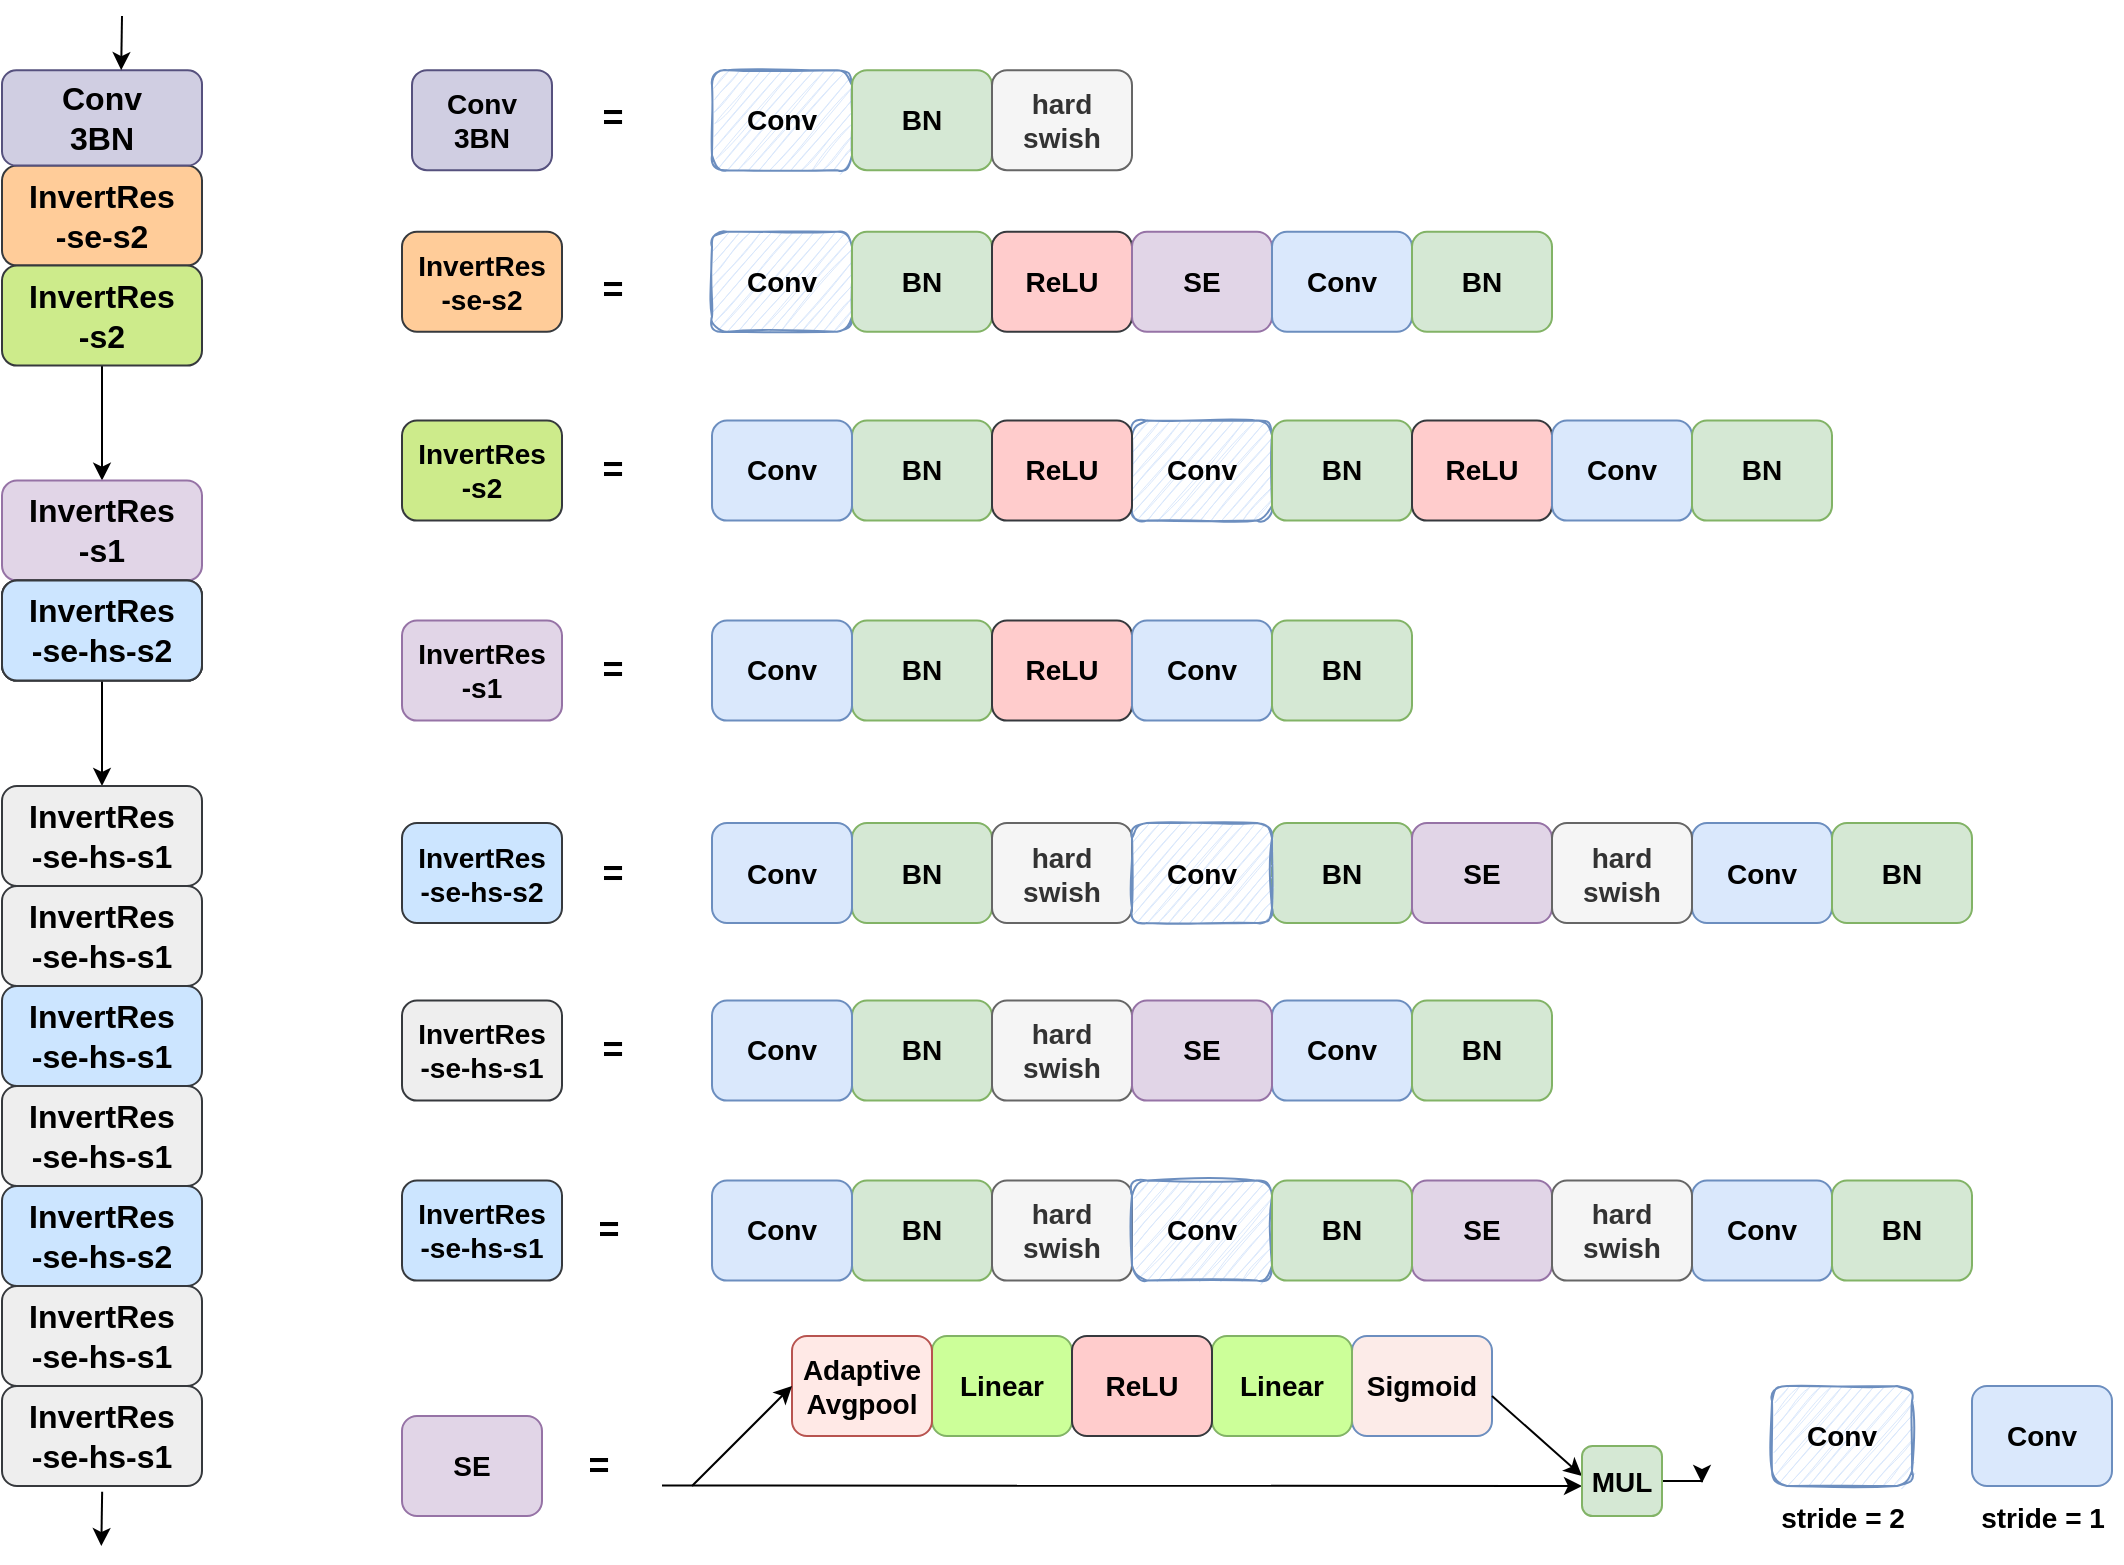 <mxfile version="18.0.5" type="github">
  <diagram id="fFLvebXXGbW9vtuVLZE-" name="Page-1">
    <mxGraphModel dx="1422" dy="762" grid="1" gridSize="10" guides="1" tooltips="1" connect="1" arrows="1" fold="1" page="1" pageScale="1" pageWidth="2339" pageHeight="3300" math="0" shadow="0">
      <root>
        <mxCell id="0" />
        <mxCell id="1" parent="0" />
        <mxCell id="UiQHVCy8hmidQ73-cAbD-14" value="&lt;b&gt;&lt;font style=&quot;font-size: 14px&quot;&gt;Conv&lt;br&gt;3BN&lt;/font&gt;&lt;/b&gt;" style="rounded=1;whiteSpace=wrap;html=1;fillColor=#d0cee2;strokeColor=#56517e;" parent="1" vertex="1">
          <mxGeometry x="805" y="147.09" width="70" height="50" as="geometry" />
        </mxCell>
        <mxCell id="UiQHVCy8hmidQ73-cAbD-15" value="&lt;b&gt;&lt;font style=&quot;font-size: 14px&quot;&gt;Conv&lt;br&gt;&lt;/font&gt;&lt;/b&gt;" style="rounded=1;whiteSpace=wrap;html=1;fillColor=#dae8fc;strokeColor=#6c8ebf;sketch=1;" parent="1" vertex="1">
          <mxGeometry x="955" y="147.09" width="70" height="50" as="geometry" />
        </mxCell>
        <mxCell id="UiQHVCy8hmidQ73-cAbD-16" value="&lt;b&gt;&lt;font style=&quot;font-size: 14px&quot;&gt;BN&lt;br&gt;&lt;/font&gt;&lt;/b&gt;" style="rounded=1;whiteSpace=wrap;html=1;fillColor=#d5e8d4;strokeColor=#82b366;" parent="1" vertex="1">
          <mxGeometry x="1025" y="147.09" width="70" height="50" as="geometry" />
        </mxCell>
        <mxCell id="UiQHVCy8hmidQ73-cAbD-18" value="&lt;b&gt;&lt;font style=&quot;font-size: 18px&quot;&gt;=&lt;/font&gt;&lt;/b&gt;" style="text;html=1;align=center;verticalAlign=middle;resizable=0;points=[];autosize=1;strokeColor=none;fillColor=none;fontSize=14;" parent="1" vertex="1">
          <mxGeometry x="890" y="161.09" width="30" height="20" as="geometry" />
        </mxCell>
        <mxCell id="UiQHVCy8hmidQ73-cAbD-123" value="&lt;b&gt;&lt;font style=&quot;font-size: 14px&quot;&gt;Conv&lt;br&gt;&lt;/font&gt;&lt;/b&gt;" style="rounded=1;whiteSpace=wrap;html=1;fillColor=#dae8fc;strokeColor=#6c8ebf;gradientColor=none;glass=0;sketch=1;" parent="1" vertex="1">
          <mxGeometry x="1485" y="805.0" width="70" height="50" as="geometry" />
        </mxCell>
        <mxCell id="UiQHVCy8hmidQ73-cAbD-124" value="&lt;b&gt;&lt;font style=&quot;font-size: 14px&quot;&gt;stride = 2&lt;/font&gt;&lt;/b&gt;" style="text;html=1;align=center;verticalAlign=middle;resizable=0;points=[];autosize=1;strokeColor=none;fillColor=none;fontSize=18;" parent="1" vertex="1">
          <mxGeometry x="1480" y="855.0" width="80" height="30" as="geometry" />
        </mxCell>
        <mxCell id="UiQHVCy8hmidQ73-cAbD-125" value="&lt;b&gt;&lt;font style=&quot;font-size: 14px&quot;&gt;stride = 1&lt;/font&gt;&lt;/b&gt;" style="text;html=1;align=center;verticalAlign=middle;resizable=0;points=[];autosize=1;strokeColor=none;fillColor=none;fontSize=18;" parent="1" vertex="1">
          <mxGeometry x="1580" y="855.0" width="80" height="30" as="geometry" />
        </mxCell>
        <mxCell id="UiQHVCy8hmidQ73-cAbD-126" value="&lt;b&gt;&lt;font style=&quot;font-size: 14px&quot;&gt;Conv&lt;br&gt;&lt;/font&gt;&lt;/b&gt;" style="rounded=1;whiteSpace=wrap;html=1;fillColor=#dae8fc;strokeColor=#6c8ebf;" parent="1" vertex="1">
          <mxGeometry x="1585" y="805.0" width="70" height="50" as="geometry" />
        </mxCell>
        <mxCell id="UiQHVCy8hmidQ73-cAbD-127" value="&lt;b style=&quot;font-size: 16px;&quot;&gt;&lt;font style=&quot;font-size: 16px;&quot;&gt;InvertRes&lt;br&gt;-se-s2&lt;br&gt;&lt;/font&gt;&lt;/b&gt;" style="rounded=1;whiteSpace=wrap;html=1;fillColor=#ffcc99;strokeColor=#36393d;" parent="1" vertex="1">
          <mxGeometry x="600" y="194.79" width="100" height="50" as="geometry" />
        </mxCell>
        <mxCell id="UiQHVCy8hmidQ73-cAbD-128" value="&lt;b style=&quot;font-size: 16px;&quot;&gt;&lt;font style=&quot;font-size: 16px;&quot;&gt;Conv&lt;br&gt;3BN&lt;/font&gt;&lt;/b&gt;" style="rounded=1;whiteSpace=wrap;html=1;fillColor=#d0cee2;strokeColor=#56517e;" parent="1" vertex="1">
          <mxGeometry x="600" y="147.09" width="100" height="47.7" as="geometry" />
        </mxCell>
        <mxCell id="UiQHVCy8hmidQ73-cAbD-268" value="" style="edgeStyle=orthogonalEdgeStyle;rounded=0;orthogonalLoop=1;jettySize=auto;html=1;entryX=0.5;entryY=0;entryDx=0;entryDy=0;" parent="1" source="UiQHVCy8hmidQ73-cAbD-180" target="UiQHVCy8hmidQ73-cAbD-181" edge="1">
          <mxGeometry relative="1" as="geometry" />
        </mxCell>
        <mxCell id="UiQHVCy8hmidQ73-cAbD-180" value="&lt;b style=&quot;font-size: 16px;&quot;&gt;&lt;font style=&quot;font-size: 16px;&quot;&gt;InvertRes&lt;br&gt;-s2&lt;br&gt;&lt;/font&gt;&lt;/b&gt;" style="rounded=1;whiteSpace=wrap;html=1;fillColor=#cdeb8b;strokeColor=#36393d;" parent="1" vertex="1">
          <mxGeometry x="600" y="244.79" width="100" height="50" as="geometry" />
        </mxCell>
        <mxCell id="UiQHVCy8hmidQ73-cAbD-181" value="&lt;b style=&quot;font-size: 16px;&quot;&gt;&lt;font style=&quot;font-size: 16px;&quot;&gt;InvertRes&lt;br&gt;-s1&lt;br&gt;&lt;/font&gt;&lt;/b&gt;" style="rounded=1;whiteSpace=wrap;html=1;fillColor=#e1d5e7;strokeColor=#9673a6;" parent="1" vertex="1">
          <mxGeometry x="600" y="352.31" width="100" height="50" as="geometry" />
        </mxCell>
        <mxCell id="UiQHVCy8hmidQ73-cAbD-269" value="" style="edgeStyle=orthogonalEdgeStyle;rounded=0;orthogonalLoop=1;jettySize=auto;html=1;entryX=0.5;entryY=0;entryDx=0;entryDy=0;" parent="1" source="UiQHVCy8hmidQ73-cAbD-182" target="UiQHVCy8hmidQ73-cAbD-183" edge="1">
          <mxGeometry relative="1" as="geometry" />
        </mxCell>
        <mxCell id="UiQHVCy8hmidQ73-cAbD-182" value="&lt;b&gt;&lt;font style=&quot;font-size: 14px&quot;&gt;InvertRes&lt;br&gt;-se-hs-s2&lt;br&gt;&lt;/font&gt;&lt;/b&gt;" style="rounded=1;whiteSpace=wrap;html=1;fillColor=#cce5ff;strokeColor=#36393d;" parent="1" vertex="1">
          <mxGeometry x="600" y="402.31" width="100" height="50" as="geometry" />
        </mxCell>
        <mxCell id="UiQHVCy8hmidQ73-cAbD-183" value="&lt;b style=&quot;font-size: 16px;&quot;&gt;&lt;font style=&quot;font-size: 16px;&quot;&gt;InvertRes&lt;br&gt;-se-hs-s1&lt;br&gt;&lt;/font&gt;&lt;/b&gt;" style="rounded=1;whiteSpace=wrap;html=1;fillColor=#eeeeee;strokeColor=#36393d;" parent="1" vertex="1">
          <mxGeometry x="600" y="505" width="100" height="50" as="geometry" />
        </mxCell>
        <mxCell id="UiQHVCy8hmidQ73-cAbD-184" value="&lt;b style=&quot;font-size: 16px;&quot;&gt;&lt;font style=&quot;font-size: 16px;&quot;&gt;InvertRes&lt;br&gt;-se-hs-s1&lt;br&gt;&lt;/font&gt;&lt;/b&gt;" style="rounded=1;whiteSpace=wrap;html=1;fillColor=#eeeeee;strokeColor=#36393d;" parent="1" vertex="1">
          <mxGeometry x="600" y="555" width="100" height="50" as="geometry" />
        </mxCell>
        <mxCell id="UiQHVCy8hmidQ73-cAbD-185" value="&lt;b style=&quot;font-size: 16px;&quot;&gt;&lt;font style=&quot;font-size: 16px;&quot;&gt;InvertRes&lt;br&gt;-se-hs-s1&lt;br&gt;&lt;/font&gt;&lt;/b&gt;" style="rounded=1;whiteSpace=wrap;html=1;fillColor=#cce5ff;strokeColor=#36393d;" parent="1" vertex="1">
          <mxGeometry x="600" y="605" width="100" height="50" as="geometry" />
        </mxCell>
        <mxCell id="UiQHVCy8hmidQ73-cAbD-186" value="&lt;b style=&quot;font-size: 16px;&quot;&gt;&lt;font style=&quot;font-size: 16px;&quot;&gt;InvertRes&lt;br&gt;-se-hs-s1&lt;br&gt;&lt;/font&gt;&lt;/b&gt;" style="rounded=1;whiteSpace=wrap;html=1;fillColor=#eeeeee;strokeColor=#36393d;" parent="1" vertex="1">
          <mxGeometry x="600" y="655" width="100" height="50" as="geometry" />
        </mxCell>
        <mxCell id="UiQHVCy8hmidQ73-cAbD-187" value="&lt;b style=&quot;font-size: 16px;&quot;&gt;&lt;font style=&quot;font-size: 16px;&quot;&gt;InvertRes&lt;br&gt;-se-hs-s2&lt;br&gt;&lt;/font&gt;&lt;/b&gt;" style="rounded=1;whiteSpace=wrap;html=1;fillColor=#cce5ff;strokeColor=#36393d;" parent="1" vertex="1">
          <mxGeometry x="600" y="705" width="100" height="50" as="geometry" />
        </mxCell>
        <mxCell id="UiQHVCy8hmidQ73-cAbD-188" value="&lt;b style=&quot;font-size: 16px;&quot;&gt;&lt;font style=&quot;font-size: 16px;&quot;&gt;InvertRes&lt;br&gt;-se-hs-s1&lt;br&gt;&lt;/font&gt;&lt;/b&gt;" style="rounded=1;whiteSpace=wrap;html=1;fillColor=#eeeeee;strokeColor=#36393d;" parent="1" vertex="1">
          <mxGeometry x="600" y="755" width="100" height="50" as="geometry" />
        </mxCell>
        <mxCell id="UiQHVCy8hmidQ73-cAbD-189" value="&lt;b style=&quot;font-size: 16px;&quot;&gt;&lt;font style=&quot;font-size: 16px;&quot;&gt;InvertRes&lt;br&gt;-se-hs-s1&lt;br&gt;&lt;/font&gt;&lt;/b&gt;" style="rounded=1;whiteSpace=wrap;html=1;fillColor=#eeeeee;strokeColor=#36393d;" parent="1" vertex="1">
          <mxGeometry x="600" y="805" width="100" height="50" as="geometry" />
        </mxCell>
        <mxCell id="UiQHVCy8hmidQ73-cAbD-190" value="&lt;b&gt;&lt;font style=&quot;font-size: 14px&quot;&gt;InvertRes&lt;br&gt;-se-s2&lt;br&gt;&lt;/font&gt;&lt;/b&gt;" style="rounded=1;whiteSpace=wrap;html=1;fillColor=#ffcc99;strokeColor=#36393d;" parent="1" vertex="1">
          <mxGeometry x="800" y="227.9" width="80" height="50" as="geometry" />
        </mxCell>
        <mxCell id="UiQHVCy8hmidQ73-cAbD-191" value="&lt;b&gt;&lt;font style=&quot;font-size: 18px&quot;&gt;=&lt;/font&gt;&lt;/b&gt;" style="text;html=1;align=center;verticalAlign=middle;resizable=0;points=[];autosize=1;strokeColor=none;fillColor=none;fontSize=14;" parent="1" vertex="1">
          <mxGeometry x="890" y="247.4" width="30" height="20" as="geometry" />
        </mxCell>
        <mxCell id="UiQHVCy8hmidQ73-cAbD-192" value="&lt;b&gt;&lt;font style=&quot;font-size: 14px&quot;&gt;Conv&lt;br&gt;&lt;/font&gt;&lt;/b&gt;" style="rounded=1;whiteSpace=wrap;html=1;fillColor=#dae8fc;strokeColor=#6c8ebf;sketch=1;" parent="1" vertex="1">
          <mxGeometry x="955" y="227.9" width="70" height="50" as="geometry" />
        </mxCell>
        <mxCell id="UiQHVCy8hmidQ73-cAbD-193" value="&lt;b&gt;&lt;font style=&quot;font-size: 14px&quot;&gt;BN&lt;br&gt;&lt;/font&gt;&lt;/b&gt;" style="rounded=1;whiteSpace=wrap;html=1;fillColor=#d5e8d4;strokeColor=#82b366;" parent="1" vertex="1">
          <mxGeometry x="1025" y="227.9" width="70" height="50" as="geometry" />
        </mxCell>
        <mxCell id="UiQHVCy8hmidQ73-cAbD-194" value="&lt;b&gt;&lt;font style=&quot;font-size: 14px&quot;&gt;ReLU&lt;br&gt;&lt;/font&gt;&lt;/b&gt;" style="rounded=1;whiteSpace=wrap;html=1;fillColor=#ffcccc;strokeColor=#36393d;" parent="1" vertex="1">
          <mxGeometry x="1095" y="227.9" width="70" height="50" as="geometry" />
        </mxCell>
        <mxCell id="UiQHVCy8hmidQ73-cAbD-195" value="&lt;b&gt;&lt;font style=&quot;font-size: 14px&quot;&gt;SE&lt;br&gt;&lt;/font&gt;&lt;/b&gt;" style="rounded=1;whiteSpace=wrap;html=1;fillColor=#e1d5e7;strokeColor=#9673a6;" parent="1" vertex="1">
          <mxGeometry x="1165" y="227.9" width="70" height="50" as="geometry" />
        </mxCell>
        <mxCell id="UiQHVCy8hmidQ73-cAbD-198" value="&lt;b&gt;&lt;font style=&quot;font-size: 14px&quot;&gt;Conv&lt;br&gt;&lt;/font&gt;&lt;/b&gt;" style="rounded=1;whiteSpace=wrap;html=1;fillColor=#dae8fc;strokeColor=#6c8ebf;" parent="1" vertex="1">
          <mxGeometry x="1235" y="227.9" width="70" height="50" as="geometry" />
        </mxCell>
        <mxCell id="UiQHVCy8hmidQ73-cAbD-199" value="&lt;b&gt;&lt;font style=&quot;font-size: 14px&quot;&gt;BN&lt;br&gt;&lt;/font&gt;&lt;/b&gt;" style="rounded=1;whiteSpace=wrap;html=1;fillColor=#d5e8d4;strokeColor=#82b366;" parent="1" vertex="1">
          <mxGeometry x="1305" y="227.9" width="70" height="50" as="geometry" />
        </mxCell>
        <mxCell id="UiQHVCy8hmidQ73-cAbD-200" value="&lt;b&gt;&lt;font style=&quot;font-size: 14px&quot;&gt;InvertRes&lt;br&gt;-s2&lt;br&gt;&lt;/font&gt;&lt;/b&gt;" style="rounded=1;whiteSpace=wrap;html=1;fillColor=#cdeb8b;strokeColor=#36393d;" parent="1" vertex="1">
          <mxGeometry x="800" y="322.31" width="80" height="50" as="geometry" />
        </mxCell>
        <mxCell id="UiQHVCy8hmidQ73-cAbD-201" value="&lt;b&gt;&lt;font style=&quot;font-size: 18px&quot;&gt;=&lt;/font&gt;&lt;/b&gt;" style="text;html=1;align=center;verticalAlign=middle;resizable=0;points=[];autosize=1;strokeColor=none;fillColor=none;fontSize=14;" parent="1" vertex="1">
          <mxGeometry x="890" y="337.31" width="30" height="20" as="geometry" />
        </mxCell>
        <mxCell id="UiQHVCy8hmidQ73-cAbD-202" value="&lt;b&gt;&lt;font style=&quot;font-size: 14px&quot;&gt;Conv&lt;br&gt;&lt;/font&gt;&lt;/b&gt;" style="rounded=1;whiteSpace=wrap;html=1;fillColor=#dae8fc;strokeColor=#6c8ebf;sketch=1;" parent="1" vertex="1">
          <mxGeometry x="1165" y="322.31" width="70" height="50" as="geometry" />
        </mxCell>
        <mxCell id="UiQHVCy8hmidQ73-cAbD-203" value="&lt;b&gt;&lt;font style=&quot;font-size: 14px&quot;&gt;BN&lt;br&gt;&lt;/font&gt;&lt;/b&gt;" style="rounded=1;whiteSpace=wrap;html=1;fillColor=#d5e8d4;strokeColor=#82b366;" parent="1" vertex="1">
          <mxGeometry x="1025" y="322.31" width="70" height="50" as="geometry" />
        </mxCell>
        <mxCell id="UiQHVCy8hmidQ73-cAbD-204" value="&lt;b&gt;&lt;font style=&quot;font-size: 14px&quot;&gt;ReLU&lt;br&gt;&lt;/font&gt;&lt;/b&gt;" style="rounded=1;whiteSpace=wrap;html=1;fillColor=#ffcccc;strokeColor=#36393d;" parent="1" vertex="1">
          <mxGeometry x="1095" y="322.31" width="70" height="50" as="geometry" />
        </mxCell>
        <mxCell id="UiQHVCy8hmidQ73-cAbD-206" value="&lt;b&gt;&lt;font style=&quot;font-size: 14px&quot;&gt;Conv&lt;br&gt;&lt;/font&gt;&lt;/b&gt;" style="rounded=1;whiteSpace=wrap;html=1;fillColor=#dae8fc;strokeColor=#6c8ebf;" parent="1" vertex="1">
          <mxGeometry x="955" y="322.31" width="70" height="50" as="geometry" />
        </mxCell>
        <mxCell id="UiQHVCy8hmidQ73-cAbD-207" value="&lt;b&gt;&lt;font style=&quot;font-size: 14px&quot;&gt;BN&lt;br&gt;&lt;/font&gt;&lt;/b&gt;" style="rounded=1;whiteSpace=wrap;html=1;fillColor=#d5e8d4;strokeColor=#82b366;" parent="1" vertex="1">
          <mxGeometry x="1235" y="322.31" width="70" height="50" as="geometry" />
        </mxCell>
        <mxCell id="UiQHVCy8hmidQ73-cAbD-208" value="&lt;b&gt;&lt;font style=&quot;font-size: 14px&quot;&gt;ReLU&lt;br&gt;&lt;/font&gt;&lt;/b&gt;" style="rounded=1;whiteSpace=wrap;html=1;fillColor=#ffcccc;strokeColor=#36393d;" parent="1" vertex="1">
          <mxGeometry x="1305" y="322.31" width="70" height="50" as="geometry" />
        </mxCell>
        <mxCell id="UiQHVCy8hmidQ73-cAbD-210" value="&lt;b&gt;&lt;font style=&quot;font-size: 14px&quot;&gt;Conv&lt;br&gt;&lt;/font&gt;&lt;/b&gt;" style="rounded=1;whiteSpace=wrap;html=1;fillColor=#dae8fc;strokeColor=#6c8ebf;" parent="1" vertex="1">
          <mxGeometry x="1375" y="322.31" width="70" height="50" as="geometry" />
        </mxCell>
        <mxCell id="UiQHVCy8hmidQ73-cAbD-211" value="&lt;b&gt;&lt;font style=&quot;font-size: 14px&quot;&gt;BN&lt;br&gt;&lt;/font&gt;&lt;/b&gt;" style="rounded=1;whiteSpace=wrap;html=1;fillColor=#d5e8d4;strokeColor=#82b366;" parent="1" vertex="1">
          <mxGeometry x="1445" y="322.31" width="70" height="50" as="geometry" />
        </mxCell>
        <mxCell id="UiQHVCy8hmidQ73-cAbD-212" value="&lt;b&gt;&lt;font style=&quot;font-size: 14px&quot;&gt;InvertRes&lt;br&gt;-s1&lt;br&gt;&lt;/font&gt;&lt;/b&gt;" style="rounded=1;whiteSpace=wrap;html=1;fillColor=#e1d5e7;strokeColor=#9673a6;" parent="1" vertex="1">
          <mxGeometry x="800" y="422.31" width="80" height="50" as="geometry" />
        </mxCell>
        <mxCell id="UiQHVCy8hmidQ73-cAbD-213" value="&lt;b&gt;&lt;font style=&quot;font-size: 18px&quot;&gt;=&lt;/font&gt;&lt;/b&gt;" style="text;html=1;align=center;verticalAlign=middle;resizable=0;points=[];autosize=1;strokeColor=none;fillColor=none;fontSize=14;" parent="1" vertex="1">
          <mxGeometry x="890" y="437.31" width="30" height="20" as="geometry" />
        </mxCell>
        <mxCell id="UiQHVCy8hmidQ73-cAbD-215" value="&lt;b&gt;&lt;font style=&quot;font-size: 14px&quot;&gt;BN&lt;br&gt;&lt;/font&gt;&lt;/b&gt;" style="rounded=1;whiteSpace=wrap;html=1;fillColor=#d5e8d4;strokeColor=#82b366;" parent="1" vertex="1">
          <mxGeometry x="1025" y="422.31" width="70" height="50" as="geometry" />
        </mxCell>
        <mxCell id="UiQHVCy8hmidQ73-cAbD-216" value="&lt;b&gt;&lt;font style=&quot;font-size: 14px&quot;&gt;ReLU&lt;br&gt;&lt;/font&gt;&lt;/b&gt;" style="rounded=1;whiteSpace=wrap;html=1;fillColor=#ffcccc;strokeColor=#36393d;" parent="1" vertex="1">
          <mxGeometry x="1095" y="422.31" width="70" height="50" as="geometry" />
        </mxCell>
        <mxCell id="UiQHVCy8hmidQ73-cAbD-218" value="&lt;b&gt;&lt;font style=&quot;font-size: 14px&quot;&gt;Conv&lt;br&gt;&lt;/font&gt;&lt;/b&gt;" style="rounded=1;whiteSpace=wrap;html=1;fillColor=#dae8fc;strokeColor=#6c8ebf;" parent="1" vertex="1">
          <mxGeometry x="1165" y="422.31" width="70" height="50" as="geometry" />
        </mxCell>
        <mxCell id="UiQHVCy8hmidQ73-cAbD-219" value="&lt;b&gt;&lt;font style=&quot;font-size: 14px&quot;&gt;BN&lt;br&gt;&lt;/font&gt;&lt;/b&gt;" style="rounded=1;whiteSpace=wrap;html=1;fillColor=#d5e8d4;strokeColor=#82b366;" parent="1" vertex="1">
          <mxGeometry x="1235" y="422.31" width="70" height="50" as="geometry" />
        </mxCell>
        <mxCell id="UiQHVCy8hmidQ73-cAbD-220" value="&lt;b&gt;&lt;font style=&quot;font-size: 14px&quot;&gt;Conv&lt;br&gt;&lt;/font&gt;&lt;/b&gt;" style="rounded=1;whiteSpace=wrap;html=1;fillColor=#dae8fc;strokeColor=#6c8ebf;" parent="1" vertex="1">
          <mxGeometry x="955" y="422.31" width="70" height="50" as="geometry" />
        </mxCell>
        <mxCell id="UiQHVCy8hmidQ73-cAbD-221" value="&lt;b&gt;&lt;font style=&quot;font-size: 14px&quot;&gt;InvertRes&lt;br&gt;-se-hs-s2&lt;br&gt;&lt;/font&gt;&lt;/b&gt;" style="rounded=1;whiteSpace=wrap;html=1;fillColor=#cce5ff;strokeColor=#36393d;" parent="1" vertex="1">
          <mxGeometry x="800" y="523.53" width="80" height="50" as="geometry" />
        </mxCell>
        <mxCell id="UiQHVCy8hmidQ73-cAbD-222" value="&lt;b&gt;&lt;font style=&quot;font-size: 18px&quot;&gt;=&lt;/font&gt;&lt;/b&gt;" style="text;html=1;align=center;verticalAlign=middle;resizable=0;points=[];autosize=1;strokeColor=none;fillColor=none;fontSize=14;" parent="1" vertex="1">
          <mxGeometry x="890" y="538.53" width="30" height="20" as="geometry" />
        </mxCell>
        <mxCell id="UiQHVCy8hmidQ73-cAbD-223" value="&lt;b&gt;&lt;font style=&quot;font-size: 14px&quot;&gt;BN&lt;br&gt;&lt;/font&gt;&lt;/b&gt;" style="rounded=1;whiteSpace=wrap;html=1;fillColor=#d5e8d4;strokeColor=#82b366;" parent="1" vertex="1">
          <mxGeometry x="1025" y="523.53" width="70" height="50" as="geometry" />
        </mxCell>
        <mxCell id="UiQHVCy8hmidQ73-cAbD-224" value="&lt;b&gt;&lt;font style=&quot;font-size: 14px&quot;&gt;hard&lt;br&gt;swish&lt;br&gt;&lt;/font&gt;&lt;/b&gt;" style="rounded=1;whiteSpace=wrap;html=1;fillColor=#f5f5f5;strokeColor=#666666;fontColor=#333333;" parent="1" vertex="1">
          <mxGeometry x="1095" y="523.53" width="70" height="50" as="geometry" />
        </mxCell>
        <mxCell id="UiQHVCy8hmidQ73-cAbD-225" value="&lt;b&gt;&lt;font style=&quot;font-size: 14px&quot;&gt;Conv&lt;br&gt;&lt;/font&gt;&lt;/b&gt;" style="rounded=1;whiteSpace=wrap;html=1;fillColor=#dae8fc;strokeColor=#6c8ebf;" parent="1" vertex="1">
          <mxGeometry x="1445" y="523.53" width="70" height="50" as="geometry" />
        </mxCell>
        <mxCell id="UiQHVCy8hmidQ73-cAbD-226" value="&lt;b&gt;&lt;font style=&quot;font-size: 14px&quot;&gt;BN&lt;br&gt;&lt;/font&gt;&lt;/b&gt;" style="rounded=1;whiteSpace=wrap;html=1;fillColor=#d5e8d4;strokeColor=#82b366;" parent="1" vertex="1">
          <mxGeometry x="1235" y="523.53" width="70" height="50" as="geometry" />
        </mxCell>
        <mxCell id="UiQHVCy8hmidQ73-cAbD-227" value="&lt;b&gt;&lt;font style=&quot;font-size: 14px&quot;&gt;Conv&lt;br&gt;&lt;/font&gt;&lt;/b&gt;" style="rounded=1;whiteSpace=wrap;html=1;fillColor=#dae8fc;strokeColor=#6c8ebf;" parent="1" vertex="1">
          <mxGeometry x="955" y="523.53" width="70" height="50" as="geometry" />
        </mxCell>
        <mxCell id="UiQHVCy8hmidQ73-cAbD-228" value="&lt;b&gt;&lt;font style=&quot;font-size: 14px&quot;&gt;Conv&lt;br&gt;&lt;/font&gt;&lt;/b&gt;" style="rounded=1;whiteSpace=wrap;html=1;fillColor=#dae8fc;strokeColor=#6c8ebf;sketch=1;" parent="1" vertex="1">
          <mxGeometry x="1165" y="523.53" width="70" height="50" as="geometry" />
        </mxCell>
        <mxCell id="UiQHVCy8hmidQ73-cAbD-229" value="&lt;b&gt;&lt;font style=&quot;font-size: 14px&quot;&gt;SE&lt;br&gt;&lt;/font&gt;&lt;/b&gt;" style="rounded=1;whiteSpace=wrap;html=1;fillColor=#e1d5e7;strokeColor=#9673a6;" parent="1" vertex="1">
          <mxGeometry x="1305" y="523.53" width="70" height="50" as="geometry" />
        </mxCell>
        <mxCell id="UiQHVCy8hmidQ73-cAbD-230" value="&lt;b&gt;&lt;font style=&quot;font-size: 14px&quot;&gt;hard&lt;br&gt;swish&lt;br&gt;&lt;/font&gt;&lt;/b&gt;" style="rounded=1;whiteSpace=wrap;html=1;fillColor=#f5f5f5;strokeColor=#666666;fontColor=#333333;" parent="1" vertex="1">
          <mxGeometry x="1375" y="523.53" width="70" height="50" as="geometry" />
        </mxCell>
        <mxCell id="UiQHVCy8hmidQ73-cAbD-231" value="&lt;b&gt;&lt;font style=&quot;font-size: 14px&quot;&gt;BN&lt;br&gt;&lt;/font&gt;&lt;/b&gt;" style="rounded=1;whiteSpace=wrap;html=1;fillColor=#d5e8d4;strokeColor=#82b366;" parent="1" vertex="1">
          <mxGeometry x="1515" y="523.53" width="70" height="50" as="geometry" />
        </mxCell>
        <mxCell id="UiQHVCy8hmidQ73-cAbD-233" value="&lt;b&gt;&lt;font style=&quot;font-size: 14px&quot;&gt;InvertRes&lt;br&gt;-se-hs-s1&lt;br&gt;&lt;/font&gt;&lt;/b&gt;" style="rounded=1;whiteSpace=wrap;html=1;fillColor=#eeeeee;strokeColor=#36393d;" parent="1" vertex="1">
          <mxGeometry x="800" y="612.31" width="80" height="50" as="geometry" />
        </mxCell>
        <mxCell id="UiQHVCy8hmidQ73-cAbD-234" value="&lt;b&gt;&lt;font style=&quot;font-size: 18px&quot;&gt;=&lt;/font&gt;&lt;/b&gt;" style="text;html=1;align=center;verticalAlign=middle;resizable=0;points=[];autosize=1;strokeColor=none;fillColor=none;fontSize=14;" parent="1" vertex="1">
          <mxGeometry x="890" y="627.31" width="30" height="20" as="geometry" />
        </mxCell>
        <mxCell id="UiQHVCy8hmidQ73-cAbD-235" value="&lt;b&gt;&lt;font style=&quot;font-size: 14px&quot;&gt;BN&lt;br&gt;&lt;/font&gt;&lt;/b&gt;" style="rounded=1;whiteSpace=wrap;html=1;fillColor=#d5e8d4;strokeColor=#82b366;" parent="1" vertex="1">
          <mxGeometry x="1025" y="612.31" width="70" height="50" as="geometry" />
        </mxCell>
        <mxCell id="UiQHVCy8hmidQ73-cAbD-237" value="&lt;b&gt;&lt;font style=&quot;font-size: 14px&quot;&gt;Conv&lt;br&gt;&lt;/font&gt;&lt;/b&gt;" style="rounded=1;whiteSpace=wrap;html=1;fillColor=#dae8fc;strokeColor=#6c8ebf;" parent="1" vertex="1">
          <mxGeometry x="1235" y="612.31" width="70" height="50" as="geometry" />
        </mxCell>
        <mxCell id="UiQHVCy8hmidQ73-cAbD-238" value="&lt;b&gt;&lt;font style=&quot;font-size: 14px&quot;&gt;BN&lt;br&gt;&lt;/font&gt;&lt;/b&gt;" style="rounded=1;whiteSpace=wrap;html=1;fillColor=#d5e8d4;strokeColor=#82b366;" parent="1" vertex="1">
          <mxGeometry x="1305" y="612.31" width="70" height="50" as="geometry" />
        </mxCell>
        <mxCell id="UiQHVCy8hmidQ73-cAbD-239" value="&lt;b&gt;&lt;font style=&quot;font-size: 14px&quot;&gt;Conv&lt;br&gt;&lt;/font&gt;&lt;/b&gt;" style="rounded=1;whiteSpace=wrap;html=1;fillColor=#dae8fc;strokeColor=#6c8ebf;" parent="1" vertex="1">
          <mxGeometry x="955" y="612.31" width="70" height="50" as="geometry" />
        </mxCell>
        <mxCell id="UiQHVCy8hmidQ73-cAbD-240" value="&lt;b&gt;&lt;font style=&quot;font-size: 14px&quot;&gt;hard&lt;br&gt;swish&lt;br&gt;&lt;/font&gt;&lt;/b&gt;" style="rounded=1;whiteSpace=wrap;html=1;fillColor=#f5f5f5;strokeColor=#666666;fontColor=#333333;" parent="1" vertex="1">
          <mxGeometry x="1095" y="612.31" width="70" height="50" as="geometry" />
        </mxCell>
        <mxCell id="UiQHVCy8hmidQ73-cAbD-241" value="&lt;b&gt;&lt;font style=&quot;font-size: 14px&quot;&gt;SE&lt;br&gt;&lt;/font&gt;&lt;/b&gt;" style="rounded=1;whiteSpace=wrap;html=1;fillColor=#e1d5e7;strokeColor=#9673a6;" parent="1" vertex="1">
          <mxGeometry x="1165" y="612.31" width="70" height="50" as="geometry" />
        </mxCell>
        <mxCell id="UiQHVCy8hmidQ73-cAbD-242" value="&lt;b&gt;&lt;font style=&quot;font-size: 14px&quot;&gt;InvertRes&lt;br&gt;-se-hs-s1&lt;br&gt;&lt;/font&gt;&lt;/b&gt;" style="rounded=1;whiteSpace=wrap;html=1;fillColor=#cce5ff;strokeColor=#36393d;" parent="1" vertex="1">
          <mxGeometry x="800" y="702.31" width="80" height="50" as="geometry" />
        </mxCell>
        <mxCell id="UiQHVCy8hmidQ73-cAbD-243" value="&lt;b&gt;&lt;font style=&quot;font-size: 18px&quot;&gt;=&lt;/font&gt;&lt;/b&gt;" style="text;html=1;align=center;verticalAlign=middle;resizable=0;points=[];autosize=1;strokeColor=none;fillColor=none;fontSize=14;" parent="1" vertex="1">
          <mxGeometry x="887.5" y="717.31" width="30" height="20" as="geometry" />
        </mxCell>
        <mxCell id="UiQHVCy8hmidQ73-cAbD-244" value="&lt;b&gt;&lt;font style=&quot;font-size: 14px&quot;&gt;BN&lt;br&gt;&lt;/font&gt;&lt;/b&gt;" style="rounded=1;whiteSpace=wrap;html=1;fillColor=#d5e8d4;strokeColor=#82b366;" parent="1" vertex="1">
          <mxGeometry x="1025" y="702.31" width="70" height="50" as="geometry" />
        </mxCell>
        <mxCell id="UiQHVCy8hmidQ73-cAbD-245" value="&lt;b&gt;&lt;font style=&quot;font-size: 14px&quot;&gt;Conv&lt;br&gt;&lt;/font&gt;&lt;/b&gt;" style="rounded=1;whiteSpace=wrap;html=1;fillColor=#dae8fc;strokeColor=#6c8ebf;" parent="1" vertex="1">
          <mxGeometry x="1445" y="702.31" width="70" height="50" as="geometry" />
        </mxCell>
        <mxCell id="UiQHVCy8hmidQ73-cAbD-246" value="&lt;b&gt;&lt;font style=&quot;font-size: 14px&quot;&gt;BN&lt;br&gt;&lt;/font&gt;&lt;/b&gt;" style="rounded=1;whiteSpace=wrap;html=1;fillColor=#d5e8d4;strokeColor=#82b366;" parent="1" vertex="1">
          <mxGeometry x="1515" y="702.31" width="70" height="50" as="geometry" />
        </mxCell>
        <mxCell id="UiQHVCy8hmidQ73-cAbD-247" value="&lt;b&gt;&lt;font style=&quot;font-size: 14px&quot;&gt;Conv&lt;br&gt;&lt;/font&gt;&lt;/b&gt;" style="rounded=1;whiteSpace=wrap;html=1;fillColor=#dae8fc;strokeColor=#6c8ebf;" parent="1" vertex="1">
          <mxGeometry x="955" y="702.31" width="70" height="50" as="geometry" />
        </mxCell>
        <mxCell id="UiQHVCy8hmidQ73-cAbD-248" value="&lt;b&gt;&lt;font style=&quot;font-size: 14px&quot;&gt;hard&lt;br&gt;swish&lt;br&gt;&lt;/font&gt;&lt;/b&gt;" style="rounded=1;whiteSpace=wrap;html=1;fillColor=#f5f5f5;strokeColor=#666666;fontColor=#333333;" parent="1" vertex="1">
          <mxGeometry x="1095" y="702.31" width="70" height="50" as="geometry" />
        </mxCell>
        <mxCell id="UiQHVCy8hmidQ73-cAbD-249" value="&lt;b&gt;&lt;font style=&quot;font-size: 14px&quot;&gt;SE&lt;br&gt;&lt;/font&gt;&lt;/b&gt;" style="rounded=1;whiteSpace=wrap;html=1;fillColor=#e1d5e7;strokeColor=#9673a6;" parent="1" vertex="1">
          <mxGeometry x="1305" y="702.31" width="70" height="50" as="geometry" />
        </mxCell>
        <mxCell id="UiQHVCy8hmidQ73-cAbD-250" value="&lt;b&gt;&lt;font style=&quot;font-size: 14px&quot;&gt;Conv&lt;br&gt;&lt;/font&gt;&lt;/b&gt;" style="rounded=1;whiteSpace=wrap;html=1;fillColor=#dae8fc;strokeColor=#6c8ebf;sketch=1;" parent="1" vertex="1">
          <mxGeometry x="1165" y="702.31" width="70" height="50" as="geometry" />
        </mxCell>
        <mxCell id="UiQHVCy8hmidQ73-cAbD-251" value="&lt;b&gt;&lt;font style=&quot;font-size: 14px&quot;&gt;BN&lt;br&gt;&lt;/font&gt;&lt;/b&gt;" style="rounded=1;whiteSpace=wrap;html=1;fillColor=#d5e8d4;strokeColor=#82b366;" parent="1" vertex="1">
          <mxGeometry x="1235" y="702.31" width="70" height="50" as="geometry" />
        </mxCell>
        <mxCell id="UiQHVCy8hmidQ73-cAbD-252" value="&lt;b&gt;&lt;font style=&quot;font-size: 14px&quot;&gt;hard&lt;br&gt;swish&lt;br&gt;&lt;/font&gt;&lt;/b&gt;" style="rounded=1;whiteSpace=wrap;html=1;fillColor=#f5f5f5;strokeColor=#666666;fontColor=#333333;" parent="1" vertex="1">
          <mxGeometry x="1375" y="702.31" width="70" height="50" as="geometry" />
        </mxCell>
        <mxCell id="UiQHVCy8hmidQ73-cAbD-253" value="&lt;b&gt;&lt;font style=&quot;font-size: 14px&quot;&gt;SE&lt;br&gt;&lt;/font&gt;&lt;/b&gt;" style="rounded=1;whiteSpace=wrap;html=1;fillColor=#e1d5e7;strokeColor=#9673a6;" parent="1" vertex="1">
          <mxGeometry x="800" y="820" width="70" height="50" as="geometry" />
        </mxCell>
        <mxCell id="UiQHVCy8hmidQ73-cAbD-254" value="&lt;b&gt;&lt;font style=&quot;font-size: 18px&quot;&gt;=&lt;/font&gt;&lt;/b&gt;" style="text;html=1;align=center;verticalAlign=middle;resizable=0;points=[];autosize=1;strokeColor=none;fillColor=none;fontSize=14;" parent="1" vertex="1">
          <mxGeometry x="882.5" y="835" width="30" height="20" as="geometry" />
        </mxCell>
        <mxCell id="UiQHVCy8hmidQ73-cAbD-255" value="" style="endArrow=classic;html=1;rounded=0;" parent="1" edge="1">
          <mxGeometry width="50" height="50" relative="1" as="geometry">
            <mxPoint x="930" y="854.75" as="sourcePoint" />
            <mxPoint x="1390" y="855" as="targetPoint" />
          </mxGeometry>
        </mxCell>
        <mxCell id="UiQHVCy8hmidQ73-cAbD-256" value="&lt;b&gt;&lt;font style=&quot;font-size: 14px&quot;&gt;Linear&lt;br&gt;&lt;/font&gt;&lt;/b&gt;" style="rounded=1;whiteSpace=wrap;html=1;fillColor=#CCFF99;strokeColor=#82B366;" parent="1" vertex="1">
          <mxGeometry x="1065" y="780" width="70" height="50" as="geometry" />
        </mxCell>
        <mxCell id="UiQHVCy8hmidQ73-cAbD-257" value="&lt;b&gt;&lt;font style=&quot;font-size: 14px&quot;&gt;Sigmoid&lt;br&gt;&lt;/font&gt;&lt;/b&gt;" style="rounded=1;whiteSpace=wrap;html=1;fillColor=#FCEBE8;strokeColor=#6c8ebf;" parent="1" vertex="1">
          <mxGeometry x="1275" y="780.0" width="70" height="50" as="geometry" />
        </mxCell>
        <mxCell id="UiQHVCy8hmidQ73-cAbD-258" value="&lt;b&gt;&lt;font style=&quot;font-size: 14px&quot;&gt;Adaptive&lt;br&gt;Avgpool&lt;br&gt;&lt;/font&gt;&lt;/b&gt;" style="rounded=1;whiteSpace=wrap;html=1;fillColor=#FFE9E6;strokeColor=#b85450;" parent="1" vertex="1">
          <mxGeometry x="995" y="780" width="70" height="50" as="geometry" />
        </mxCell>
        <mxCell id="UiQHVCy8hmidQ73-cAbD-260" value="&lt;b&gt;&lt;font style=&quot;font-size: 14px&quot;&gt;Linear&lt;br&gt;&lt;/font&gt;&lt;/b&gt;" style="rounded=1;whiteSpace=wrap;html=1;fillColor=#CCFF99;strokeColor=#82B366;" parent="1" vertex="1">
          <mxGeometry x="1205" y="780" width="70" height="50" as="geometry" />
        </mxCell>
        <mxCell id="UiQHVCy8hmidQ73-cAbD-261" value="" style="endArrow=classic;html=1;rounded=0;" parent="1" edge="1">
          <mxGeometry width="50" height="50" relative="1" as="geometry">
            <mxPoint x="945" y="855" as="sourcePoint" />
            <mxPoint x="995" y="805" as="targetPoint" />
          </mxGeometry>
        </mxCell>
        <mxCell id="UiQHVCy8hmidQ73-cAbD-262" value="" style="endArrow=classic;html=1;rounded=0;" parent="1" edge="1">
          <mxGeometry width="50" height="50" relative="1" as="geometry">
            <mxPoint x="1345" y="810" as="sourcePoint" />
            <mxPoint x="1390" y="850" as="targetPoint" />
          </mxGeometry>
        </mxCell>
        <mxCell id="UiQHVCy8hmidQ73-cAbD-266" style="edgeStyle=orthogonalEdgeStyle;rounded=0;orthogonalLoop=1;jettySize=auto;html=1;" parent="1" source="UiQHVCy8hmidQ73-cAbD-263" edge="1">
          <mxGeometry relative="1" as="geometry">
            <mxPoint x="1450" y="853" as="targetPoint" />
          </mxGeometry>
        </mxCell>
        <mxCell id="UiQHVCy8hmidQ73-cAbD-263" value="&lt;b&gt;&lt;font style=&quot;font-size: 14px&quot;&gt;MUL&lt;br&gt;&lt;/font&gt;&lt;/b&gt;" style="rounded=1;whiteSpace=wrap;html=1;fillColor=#d5e8d4;strokeColor=#82b366;" parent="1" vertex="1">
          <mxGeometry x="1390" y="835" width="40" height="35" as="geometry" />
        </mxCell>
        <mxCell id="UiQHVCy8hmidQ73-cAbD-267" value="&lt;b&gt;&lt;font style=&quot;font-size: 14px&quot;&gt;ReLU&lt;br&gt;&lt;/font&gt;&lt;/b&gt;" style="rounded=1;whiteSpace=wrap;html=1;fillColor=#ffcccc;strokeColor=#36393d;" parent="1" vertex="1">
          <mxGeometry x="1135" y="780" width="70" height="50" as="geometry" />
        </mxCell>
        <mxCell id="UiQHVCy8hmidQ73-cAbD-270" value="" style="edgeStyle=orthogonalEdgeStyle;rounded=0;orthogonalLoop=1;jettySize=auto;html=1;entryX=0.5;entryY=0;entryDx=0;entryDy=0;" parent="1" edge="1">
          <mxGeometry relative="1" as="geometry">
            <mxPoint x="660" y="120" as="sourcePoint" />
            <mxPoint x="659.58" y="147.09" as="targetPoint" />
          </mxGeometry>
        </mxCell>
        <mxCell id="UiQHVCy8hmidQ73-cAbD-271" value="" style="edgeStyle=orthogonalEdgeStyle;rounded=0;orthogonalLoop=1;jettySize=auto;html=1;entryX=0.5;entryY=0;entryDx=0;entryDy=0;" parent="1" edge="1">
          <mxGeometry relative="1" as="geometry">
            <mxPoint x="650.08" y="857.91" as="sourcePoint" />
            <mxPoint x="649.66" y="885.0" as="targetPoint" />
          </mxGeometry>
        </mxCell>
        <mxCell id="UiQHVCy8hmidQ73-cAbD-272" value="&lt;b&gt;&lt;font style=&quot;font-size: 14px&quot;&gt;hard&lt;br&gt;swish&lt;br&gt;&lt;/font&gt;&lt;/b&gt;" style="rounded=1;whiteSpace=wrap;html=1;fillColor=#f5f5f5;strokeColor=#666666;fontColor=#333333;" parent="1" vertex="1">
          <mxGeometry x="1095" y="147.09" width="70" height="50" as="geometry" />
        </mxCell>
        <mxCell id="RFSQfcxGdLxr5Vz7bx69-1" value="&lt;b&gt;&lt;font style=&quot;font-size: 14px&quot;&gt;InvertRes&lt;br&gt;-se-hs-s2&lt;br&gt;&lt;/font&gt;&lt;/b&gt;" style="rounded=1;whiteSpace=wrap;html=1;fillColor=#cce5ff;strokeColor=#36393d;" vertex="1" parent="1">
          <mxGeometry x="600" y="402.31" width="100" height="50" as="geometry" />
        </mxCell>
        <mxCell id="RFSQfcxGdLxr5Vz7bx69-2" value="&lt;b style=&quot;font-size: 16px;&quot;&gt;&lt;font style=&quot;font-size: 16px;&quot;&gt;InvertRes&lt;br&gt;-se-hs-s2&lt;br&gt;&lt;/font&gt;&lt;/b&gt;" style="rounded=1;whiteSpace=wrap;html=1;fillColor=#cce5ff;strokeColor=#36393d;" vertex="1" parent="1">
          <mxGeometry x="600" y="402.31" width="100" height="50" as="geometry" />
        </mxCell>
      </root>
    </mxGraphModel>
  </diagram>
</mxfile>
